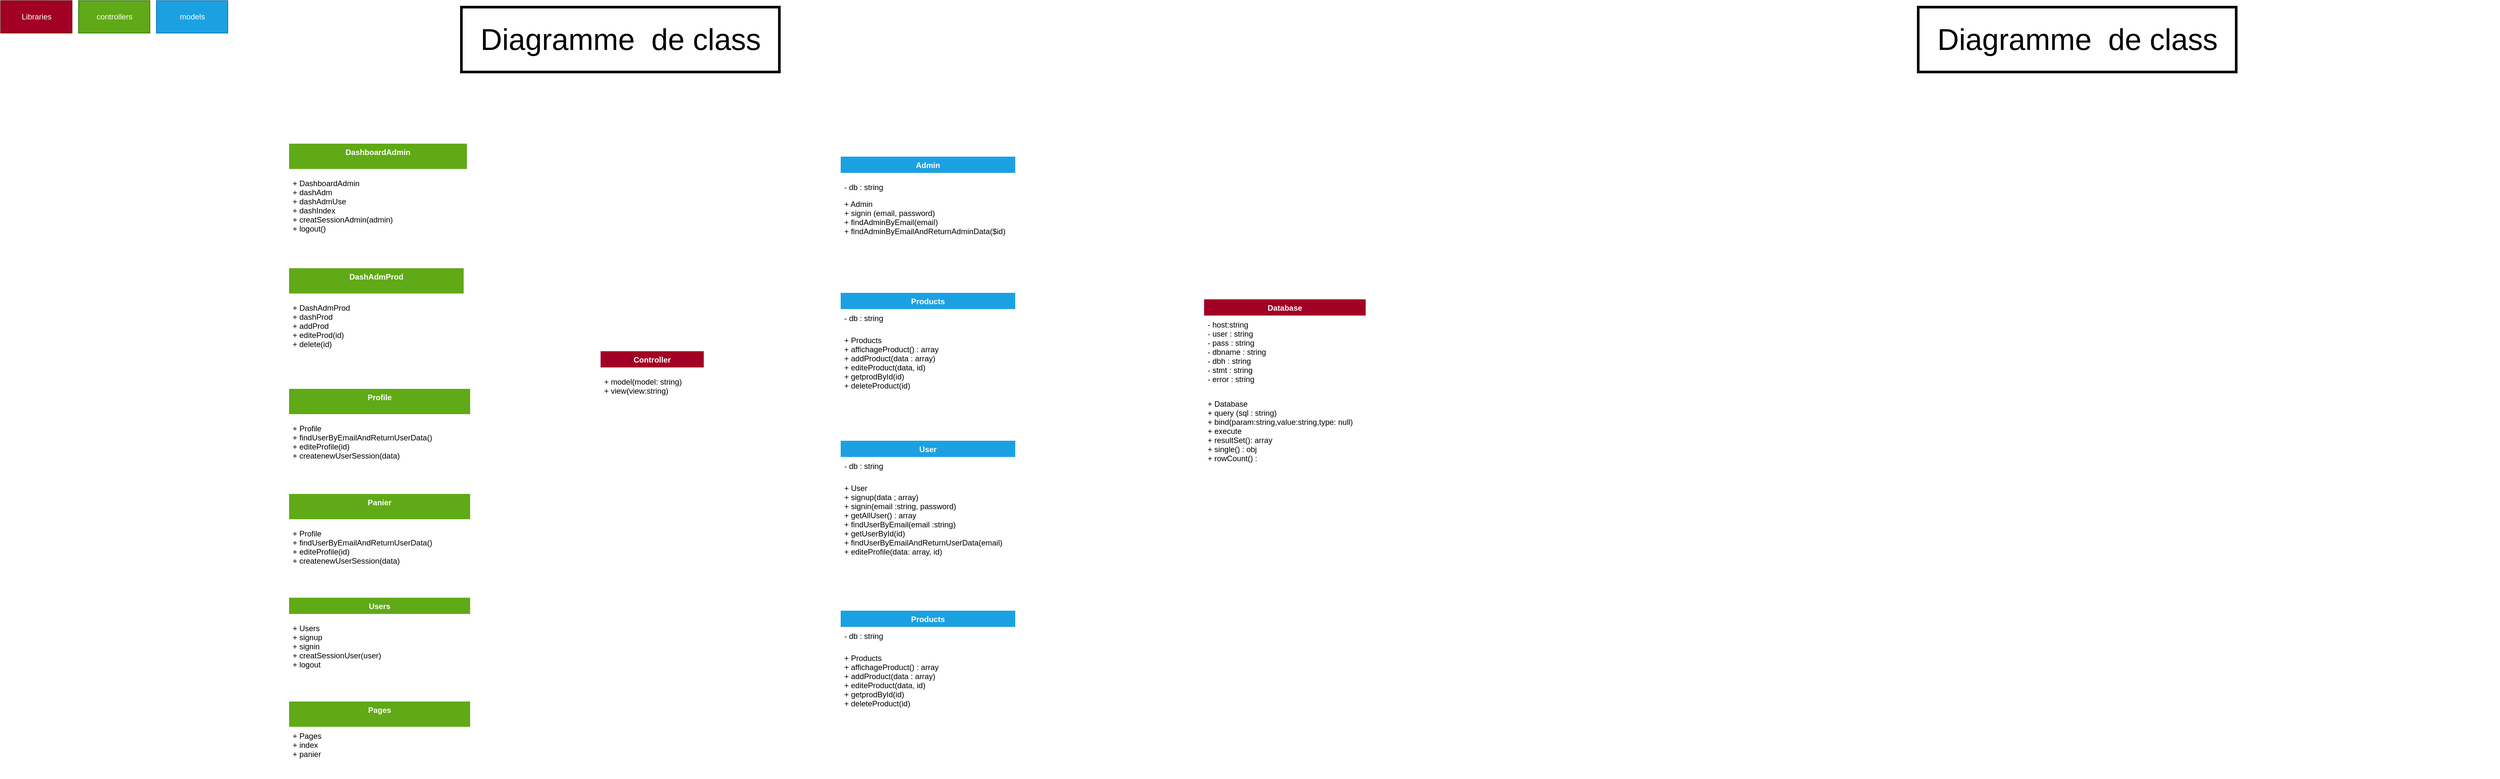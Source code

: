 <mxfile>
    <diagram id="2QA6UR-krt0bM7Kzs4Fd" name="Page-1">
        <mxGraphModel dx="2177" dy="1643" grid="1" gridSize="10" guides="1" tooltips="1" connect="1" arrows="1" fold="1" page="1" pageScale="1" pageWidth="827" pageHeight="1169" math="0" shadow="0">
            <root>
                <mxCell id="0"/>
                <mxCell id="1" parent="0"/>
                <mxCell id="40" value="Controller" style="swimlane;fontStyle=1;align=center;verticalAlign=top;childLayout=stackLayout;horizontal=1;startSize=26;horizontalStack=0;resizeParent=1;resizeParentMax=0;resizeLast=0;collapsible=1;marginBottom=0;fontColor=#ffffff;fillColor=#a20025;strokeColor=#FFFFFF;" parent="1" vertex="1">
                    <mxGeometry x="924" y="540" width="160" height="100" as="geometry"/>
                </mxCell>
                <mxCell id="42" value="" style="line;strokeWidth=1;fillColor=none;align=left;verticalAlign=middle;spacingTop=-1;spacingLeft=3;spacingRight=3;rotatable=0;labelPosition=right;points=[];portConstraint=eastwest;fontColor=#FFFFFF;strokeColor=#FFFFFF;" parent="40" vertex="1">
                    <mxGeometry y="26" width="160" height="8" as="geometry"/>
                </mxCell>
                <mxCell id="43" value="+ model(model: string)&#10;+ view(view:string)" style="text;strokeColor=#FFFFFF;fillColor=none;align=left;verticalAlign=top;spacingLeft=4;spacingRight=4;overflow=hidden;rotatable=0;points=[[0,0.5],[1,0.5]];portConstraint=eastwest;fontColor=#000000;" parent="40" vertex="1">
                    <mxGeometry y="34" width="160" height="66" as="geometry"/>
                </mxCell>
                <mxCell id="44" value="Database" style="swimlane;fontStyle=1;align=center;verticalAlign=top;childLayout=stackLayout;horizontal=1;startSize=26;horizontalStack=0;resizeParent=1;resizeParentMax=0;resizeLast=0;collapsible=1;marginBottom=0;fontColor=#ffffff;fillColor=#a20025;strokeColor=#FFFFFF;" parent="1" vertex="1">
                    <mxGeometry x="1854" y="460" width="250" height="270" as="geometry"/>
                </mxCell>
                <mxCell id="45" value="- host:string&#10;- user : string&#10;- pass : string&#10;- dbname : string&#10;- dbh : string&#10;- stmt : string&#10;- error : string" style="text;strokeColor=#FFFFFF;fillColor=none;align=left;verticalAlign=top;spacingLeft=4;spacingRight=4;overflow=hidden;rotatable=0;points=[[0,0.5],[1,0.5]];portConstraint=eastwest;fontColor=#000000;" parent="44" vertex="1">
                    <mxGeometry y="26" width="250" height="114" as="geometry"/>
                </mxCell>
                <mxCell id="46" value="" style="line;strokeWidth=1;fillColor=none;align=left;verticalAlign=middle;spacingTop=-1;spacingLeft=3;spacingRight=3;rotatable=0;labelPosition=right;points=[];portConstraint=eastwest;fontColor=#FFFFFF;strokeColor=#FFFFFF;" parent="44" vertex="1">
                    <mxGeometry y="140" width="250" height="8" as="geometry"/>
                </mxCell>
                <mxCell id="47" value="+ Database&#10;+ query (sql : string)&#10;+ bind(param:string,value:string,type: null)&#10;+ execute&#10;+ resultSet(): array&#10;+ single() : obj&#10;+ rowCount() : " style="text;strokeColor=#FFFFFF;fillColor=none;align=left;verticalAlign=top;spacingLeft=4;spacingRight=4;overflow=hidden;rotatable=0;points=[[0,0.5],[1,0.5]];portConstraint=eastwest;fontColor=#000000;" parent="44" vertex="1">
                    <mxGeometry y="148" width="250" height="122" as="geometry"/>
                </mxCell>
                <mxCell id="124" style="edgeStyle=orthogonalEdgeStyle;jumpStyle=none;jumpSize=21;html=1;endArrow=diamond;endFill=1;startSize=14;endSize=12;strokeColor=#FFFFFF;strokeWidth=5;fillColor=#1ba1e2;" parent="1" source="48" edge="1">
                    <mxGeometry relative="1" as="geometry">
                        <mxPoint x="1044" y="530" as="targetPoint"/>
                    </mxGeometry>
                </mxCell>
                <mxCell id="125" style="edgeStyle=orthogonalEdgeStyle;jumpStyle=none;jumpSize=21;html=1;endArrow=diamond;endFill=1;startSize=14;endSize=12;strokeColor=#FFFFFF;strokeWidth=5;" parent="1" source="48" edge="1">
                    <mxGeometry relative="1" as="geometry">
                        <mxPoint x="2034" y="450" as="targetPoint"/>
                    </mxGeometry>
                </mxCell>
                <mxCell id="48" value="Admin" style="swimlane;fontStyle=1;align=center;verticalAlign=top;childLayout=stackLayout;horizontal=1;startSize=26;horizontalStack=0;resizeParent=1;resizeParentMax=0;resizeLast=0;collapsible=1;marginBottom=0;fontColor=#ffffff;fillColor=#1ba1e2;strokeColor=#FFFFFF;" parent="1" vertex="1">
                    <mxGeometry x="1294" y="240" width="270" height="160" as="geometry"/>
                </mxCell>
                <mxCell id="50" value="" style="line;strokeWidth=1;fillColor=none;align=left;verticalAlign=middle;spacingTop=-1;spacingLeft=3;spacingRight=3;rotatable=0;labelPosition=right;points=[];portConstraint=eastwest;fontColor=#FFFFFF;strokeColor=#FFFFFF;" parent="48" vertex="1">
                    <mxGeometry y="26" width="270" height="8" as="geometry"/>
                </mxCell>
                <mxCell id="49" value="- db : string" style="text;strokeColor=#FFFFFF;fillColor=none;align=left;verticalAlign=top;spacingLeft=4;spacingRight=4;overflow=hidden;rotatable=0;points=[[0,0.5],[1,0.5]];portConstraint=eastwest;fontColor=#000000;" parent="48" vertex="1">
                    <mxGeometry y="34" width="270" height="26" as="geometry"/>
                </mxCell>
                <mxCell id="51" value="+ Admin&#10;+ signin (email, password)&#10;+ findAdminByEmail(email)&#10;+ findAdminByEmailAndReturnAdminData($id)" style="text;strokeColor=#FFFFFF;fillColor=none;align=left;verticalAlign=top;spacingLeft=4;spacingRight=4;overflow=hidden;rotatable=0;points=[[0,0.5],[1,0.5]];portConstraint=eastwest;fontColor=#000000;" parent="48" vertex="1">
                    <mxGeometry y="60" width="270" height="100" as="geometry"/>
                </mxCell>
                <mxCell id="52" value="Libraries" style="html=1;fontColor=#ffffff;fillColor=#a20025;strokeColor=#6F0000;" parent="1" vertex="1">
                    <mxGeometry width="110" height="50" as="geometry"/>
                </mxCell>
                <mxCell id="53" value="controllers" style="html=1;fontColor=#ffffff;fillColor=#60a917;strokeColor=#2D7600;" parent="1" vertex="1">
                    <mxGeometry x="120" width="110" height="50" as="geometry"/>
                </mxCell>
                <mxCell id="54" value="models" style="html=1;fontColor=#ffffff;fillColor=#1ba1e2;strokeColor=#006EAF;" parent="1" vertex="1">
                    <mxGeometry x="240" width="110" height="50" as="geometry"/>
                </mxCell>
                <mxCell id="122" style="edgeStyle=orthogonalEdgeStyle;jumpStyle=none;jumpSize=21;html=1;endArrow=diamond;endFill=1;startSize=14;endSize=12;strokeColor=#FFFFFF;strokeWidth=5;fillColor=#1ba1e2;" parent="1" source="60" edge="1">
                    <mxGeometry relative="1" as="geometry">
                        <mxPoint x="1074" y="650" as="targetPoint"/>
                    </mxGeometry>
                </mxCell>
                <mxCell id="128" style="edgeStyle=orthogonalEdgeStyle;jumpStyle=none;jumpSize=21;html=1;endArrow=diamond;endFill=1;startSize=14;endSize=12;strokeColor=#FFFFFF;strokeWidth=5;" parent="1" source="60" edge="1">
                    <mxGeometry relative="1" as="geometry">
                        <mxPoint x="1894" y="730" as="targetPoint"/>
                        <Array as="points">
                            <mxPoint x="1894" y="783"/>
                        </Array>
                    </mxGeometry>
                </mxCell>
                <mxCell id="60" value="User" style="swimlane;fontStyle=1;align=center;verticalAlign=top;childLayout=stackLayout;horizontal=1;startSize=26;horizontalStack=0;resizeParent=1;resizeParentMax=0;resizeLast=0;collapsible=1;marginBottom=0;fontColor=#ffffff;fillColor=#1ba1e2;strokeColor=#FFFFFF;" parent="1" vertex="1">
                    <mxGeometry x="1294" y="678" width="270" height="210" as="geometry"/>
                </mxCell>
                <mxCell id="61" value="- db : string" style="text;strokeColor=#FFFFFF;fillColor=none;align=left;verticalAlign=top;spacingLeft=4;spacingRight=4;overflow=hidden;rotatable=0;points=[[0,0.5],[1,0.5]];portConstraint=eastwest;fontColor=#000000;" parent="60" vertex="1">
                    <mxGeometry y="26" width="270" height="26" as="geometry"/>
                </mxCell>
                <mxCell id="62" value="" style="line;strokeWidth=1;fillColor=none;align=left;verticalAlign=middle;spacingTop=-1;spacingLeft=3;spacingRight=3;rotatable=0;labelPosition=right;points=[];portConstraint=eastwest;fontColor=#FFFFFF;strokeColor=#FFFFFF;" parent="60" vertex="1">
                    <mxGeometry y="52" width="270" height="8" as="geometry"/>
                </mxCell>
                <mxCell id="63" value="+ User&#10;+ signup(data ; array)&#10;+ signin(email :string, password)&#10;+ getAllUser() : array&#10;+ findUserByEmail(email :string)&#10;+ getUserById(id)&#10;+ findUserByEmailAndReturnUserData(email)&#10;+ editeProfile(data: array, id)" style="text;strokeColor=#FFFFFF;fillColor=none;align=left;verticalAlign=top;spacingLeft=4;spacingRight=4;overflow=hidden;rotatable=0;points=[[0,0.5],[1,0.5]];portConstraint=eastwest;fontColor=#000000;" parent="60" vertex="1">
                    <mxGeometry y="60" width="270" height="150" as="geometry"/>
                </mxCell>
                <mxCell id="127" style="edgeStyle=orthogonalEdgeStyle;jumpStyle=none;jumpSize=21;html=1;endArrow=diamond;endFill=1;startSize=14;endSize=12;strokeColor=#FFFFFF;strokeWidth=5;" parent="1" source="64" edge="1">
                    <mxGeometry relative="1" as="geometry">
                        <mxPoint x="1844" y="535.0" as="targetPoint"/>
                    </mxGeometry>
                </mxCell>
                <mxCell id="64" value="Products" style="swimlane;fontStyle=1;align=center;verticalAlign=top;childLayout=stackLayout;horizontal=1;startSize=26;horizontalStack=0;resizeParent=1;resizeParentMax=0;resizeLast=0;collapsible=1;marginBottom=0;fontColor=#ffffff;fillColor=#1ba1e2;strokeColor=#FFFFFF;" parent="1" vertex="1">
                    <mxGeometry x="1294" y="450" width="270" height="170" as="geometry"/>
                </mxCell>
                <mxCell id="65" value="- db : string" style="text;strokeColor=#FFFFFF;fillColor=none;align=left;verticalAlign=top;spacingLeft=4;spacingRight=4;overflow=hidden;rotatable=0;points=[[0,0.5],[1,0.5]];portConstraint=eastwest;fontColor=#000000;" parent="64" vertex="1">
                    <mxGeometry y="26" width="270" height="26" as="geometry"/>
                </mxCell>
                <mxCell id="66" value="" style="line;strokeWidth=1;fillColor=none;align=left;verticalAlign=middle;spacingTop=-1;spacingLeft=3;spacingRight=3;rotatable=0;labelPosition=right;points=[];portConstraint=eastwest;fontColor=#FFFFFF;strokeColor=#FFFFFF;" parent="64" vertex="1">
                    <mxGeometry y="52" width="270" height="8" as="geometry"/>
                </mxCell>
                <mxCell id="67" value="+ Products&#10;+ affichageProduct() : array&#10;+ addProduct(data : array)&#10;+ editeProduct(data, id)&#10;+ getprodById(id)&#10;+ deleteProduct(id)" style="text;strokeColor=#FFFFFF;fillColor=none;align=left;verticalAlign=top;spacingLeft=4;spacingRight=4;overflow=hidden;rotatable=0;points=[[0,0.5],[1,0.5]];portConstraint=eastwest;fontColor=#000000;" parent="64" vertex="1">
                    <mxGeometry y="60" width="270" height="110" as="geometry"/>
                </mxCell>
                <mxCell id="98" style="edgeStyle=orthogonalEdgeStyle;html=1;strokeWidth=5;endArrow=diamond;endFill=1;strokeColor=#FFFFFF;" parent="1" source="72" edge="1">
                    <mxGeometry relative="1" as="geometry">
                        <mxPoint x="194" y="540" as="targetPoint"/>
                    </mxGeometry>
                </mxCell>
                <mxCell id="72" value="DashboardAdmin" style="swimlane;fontStyle=1;align=center;verticalAlign=top;childLayout=stackLayout;horizontal=1;startSize=40;horizontalStack=0;resizeParent=1;resizeParentMax=0;resizeLast=0;collapsible=1;marginBottom=0;fontColor=#ffffff;fillColor=#60a917;strokeColor=#FFFFFF;" parent="1" vertex="1">
                    <mxGeometry x="444" y="220" width="275" height="148" as="geometry"/>
                </mxCell>
                <mxCell id="74" value="" style="line;strokeWidth=1;fillColor=none;align=left;verticalAlign=middle;spacingTop=-1;spacingLeft=3;spacingRight=3;rotatable=0;labelPosition=right;points=[];portConstraint=eastwest;fontColor=#FFFFFF;strokeColor=#FFFFFF;" parent="72" vertex="1">
                    <mxGeometry y="40" width="275" height="8" as="geometry"/>
                </mxCell>
                <mxCell id="75" value="+ DashboardAdmin&#10;+ dashAdm&#10;+ dashAdmUse&#10;+ dashIndex&#10;+ creatSessionAdmin(admin)&#10;+ logout()" style="text;strokeColor=#FFFFFF;fillColor=none;align=left;verticalAlign=top;spacingLeft=4;spacingRight=4;overflow=hidden;rotatable=0;points=[[0,0.5],[1,0.5]];portConstraint=eastwest;fontColor=#000000;" parent="72" vertex="1">
                    <mxGeometry y="48" width="275" height="100" as="geometry"/>
                </mxCell>
                <mxCell id="76" value="Users" style="swimlane;fontStyle=1;align=center;verticalAlign=top;childLayout=stackLayout;horizontal=1;startSize=26;horizontalStack=0;resizeParent=1;resizeParentMax=0;resizeLast=0;collapsible=1;marginBottom=0;fontColor=#ffffff;fillColor=#60a917;strokeColor=#FFFFFF;" parent="1" vertex="1">
                    <mxGeometry x="444" y="920" width="280" height="130" as="geometry"/>
                </mxCell>
                <mxCell id="78" value="" style="line;strokeWidth=1;fillColor=none;align=left;verticalAlign=middle;spacingTop=-1;spacingLeft=3;spacingRight=3;rotatable=0;labelPosition=right;points=[];portConstraint=eastwest;fontColor=#FFFFFF;strokeColor=#FFFFFF;" parent="76" vertex="1">
                    <mxGeometry y="26" width="280" height="8" as="geometry"/>
                </mxCell>
                <mxCell id="79" value="+ Users&#10;+ signup&#10;+ signin&#10;+ creatSessionUser(user)&#10;+ logout" style="text;strokeColor=#FFFFFF;fillColor=none;align=left;verticalAlign=top;spacingLeft=4;spacingRight=4;overflow=hidden;rotatable=0;points=[[0,0.5],[1,0.5]];portConstraint=eastwest;fontColor=#000000;" parent="76" vertex="1">
                    <mxGeometry y="34" width="280" height="96" as="geometry"/>
                </mxCell>
                <mxCell id="81" value="Profile" style="swimlane;fontStyle=1;align=center;verticalAlign=top;childLayout=stackLayout;horizontal=1;startSize=40;horizontalStack=0;resizeParent=1;resizeParentMax=0;resizeLast=0;collapsible=1;marginBottom=0;fontColor=#ffffff;fillColor=#60a917;strokeColor=#FFFFFF;" parent="1" vertex="1">
                    <mxGeometry x="444" y="598" width="280" height="116" as="geometry"/>
                </mxCell>
                <mxCell id="82" value="" style="line;strokeWidth=1;fillColor=none;align=left;verticalAlign=middle;spacingTop=-1;spacingLeft=3;spacingRight=3;rotatable=0;labelPosition=right;points=[];portConstraint=eastwest;fontColor=#FFFFFF;strokeColor=#FFFFFF;" parent="81" vertex="1">
                    <mxGeometry y="40" width="280" height="8" as="geometry"/>
                </mxCell>
                <mxCell id="83" value="+ Profile&#10;+ findUserByEmailAndReturnUserData()&#10;+ editeProfile(id)&#10;+ createnewUserSession(data)" style="text;strokeColor=#FFFFFF;fillColor=none;align=left;verticalAlign=top;spacingLeft=4;spacingRight=4;overflow=hidden;rotatable=0;points=[[0,0.5],[1,0.5]];portConstraint=eastwest;fontColor=#000000;" parent="81" vertex="1">
                    <mxGeometry y="48" width="280" height="68" as="geometry"/>
                </mxCell>
                <mxCell id="99" style="edgeStyle=orthogonalEdgeStyle;html=1;strokeWidth=5;endArrow=diamond;endFill=1;entryX=0.75;entryY=0;entryDx=0;entryDy=0;strokeColor=#FFFFFF;" parent="1" source="84" edge="1">
                    <mxGeometry relative="1" as="geometry">
                        <mxPoint x="266.5" y="540" as="targetPoint"/>
                    </mxGeometry>
                </mxCell>
                <mxCell id="109" style="edgeStyle=orthogonalEdgeStyle;jumpStyle=none;jumpSize=21;html=1;endArrow=block;endFill=1;startSize=14;endSize=12;strokeColor=#FFFFFF;strokeWidth=5;entryX=0.25;entryY=0;entryDx=0;entryDy=0;fillColor=#60a917;" parent="1" source="84" target="40" edge="1">
                    <mxGeometry relative="1" as="geometry">
                        <mxPoint x="972" y="510" as="targetPoint"/>
                    </mxGeometry>
                </mxCell>
                <mxCell id="84" value="DashAdmProd" style="swimlane;fontStyle=1;align=center;verticalAlign=top;childLayout=stackLayout;horizontal=1;startSize=40;horizontalStack=0;resizeParent=1;resizeParentMax=0;resizeLast=0;collapsible=1;marginBottom=0;fontColor=#ffffff;fillColor=#60a917;strokeColor=#FFFFFF;" parent="1" vertex="1">
                    <mxGeometry x="444" y="412" width="270" height="148" as="geometry"/>
                </mxCell>
                <mxCell id="85" value="" style="line;strokeWidth=1;fillColor=none;align=left;verticalAlign=middle;spacingTop=-1;spacingLeft=3;spacingRight=3;rotatable=0;labelPosition=right;points=[];portConstraint=eastwest;fontColor=#FFFFFF;strokeColor=#FFFFFF;" parent="84" vertex="1">
                    <mxGeometry y="40" width="270" height="8" as="geometry"/>
                </mxCell>
                <mxCell id="86" value="+ DashAdmProd&#10;+ dashProd&#10;+ addProd&#10;+ editeProd(id)&#10;+ delete(id)" style="text;strokeColor=#FFFFFF;fillColor=none;align=left;verticalAlign=top;spacingLeft=4;spacingRight=4;overflow=hidden;rotatable=0;points=[[0,0.5],[1,0.5]];portConstraint=eastwest;fontColor=#000000;" parent="84" vertex="1">
                    <mxGeometry y="48" width="270" height="100" as="geometry"/>
                </mxCell>
                <mxCell id="88" value="Panier" style="swimlane;fontStyle=1;align=center;verticalAlign=top;childLayout=stackLayout;horizontal=1;startSize=40;horizontalStack=0;resizeParent=1;resizeParentMax=0;resizeLast=0;collapsible=1;marginBottom=0;fontColor=#ffffff;fillColor=#60a917;strokeColor=#FFFFFF;" parent="1" vertex="1">
                    <mxGeometry x="444" y="760" width="280" height="128" as="geometry"/>
                </mxCell>
                <mxCell id="89" value="" style="line;strokeWidth=1;fillColor=none;align=left;verticalAlign=middle;spacingTop=-1;spacingLeft=3;spacingRight=3;rotatable=0;labelPosition=right;points=[];portConstraint=eastwest;fontColor=#FFFFFF;strokeColor=#FFFFFF;" parent="88" vertex="1">
                    <mxGeometry y="40" width="280" height="8" as="geometry"/>
                </mxCell>
                <mxCell id="90" value="+ Profile&#10;+ findUserByEmailAndReturnUserData()&#10;+ editeProfile(id)&#10;+ createnewUserSession(data)" style="text;strokeColor=#FFFFFF;fillColor=none;align=left;verticalAlign=top;spacingLeft=4;spacingRight=4;overflow=hidden;rotatable=0;points=[[0,0.5],[1,0.5]];portConstraint=eastwest;fontColor=#000000;" parent="88" vertex="1">
                    <mxGeometry y="48" width="280" height="80" as="geometry"/>
                </mxCell>
                <mxCell id="113" style="edgeStyle=orthogonalEdgeStyle;jumpStyle=none;jumpSize=21;html=1;endArrow=block;endFill=1;startSize=14;endSize=12;strokeColor=#FFFFFF;strokeWidth=5;fillColor=#60a917;" parent="1" source="68" edge="1">
                    <mxGeometry relative="1" as="geometry">
                        <mxPoint x="1014" y="650" as="targetPoint"/>
                    </mxGeometry>
                </mxCell>
                <mxCell id="68" value="Pages" style="swimlane;fontStyle=1;align=center;verticalAlign=top;childLayout=stackLayout;horizontal=1;startSize=40;horizontalStack=0;resizeParent=1;resizeParentMax=0;resizeLast=0;collapsible=1;marginBottom=0;fontColor=#ffffff;fillColor=#60a917;strokeColor=#FFFFFF;" parent="1" vertex="1">
                    <mxGeometry x="444" y="1080" width="280" height="48" as="geometry"/>
                </mxCell>
                <mxCell id="70" value="" style="line;strokeWidth=1;fillColor=none;align=left;verticalAlign=middle;spacingTop=-1;spacingLeft=3;spacingRight=3;rotatable=0;labelPosition=right;points=[];portConstraint=eastwest;fontColor=#FFFFFF;strokeColor=#FFFFFF;" parent="68" vertex="1">
                    <mxGeometry y="40" width="280" height="8" as="geometry"/>
                </mxCell>
                <mxCell id="100" style="edgeStyle=orthogonalEdgeStyle;html=1;strokeWidth=5;endArrow=diamond;endFill=1;entryX=1.055;entryY=1.081;entryDx=0;entryDy=0;entryPerimeter=0;strokeColor=#FFFFFF;" parent="1" source="83" edge="1">
                    <mxGeometry relative="1" as="geometry">
                        <mxPoint x="324.45" y="645.022" as="targetPoint"/>
                    </mxGeometry>
                </mxCell>
                <mxCell id="101" style="edgeStyle=orthogonalEdgeStyle;html=1;strokeWidth=5;endArrow=diamond;endFill=1;strokeColor=#FFFFFF;" parent="1" source="90" edge="1">
                    <mxGeometry relative="1" as="geometry">
                        <mxPoint x="234" y="720" as="targetPoint"/>
                    </mxGeometry>
                </mxCell>
                <mxCell id="102" style="edgeStyle=orthogonalEdgeStyle;html=1;strokeWidth=5;endArrow=diamond;endFill=1;strokeColor=#FFFFFF;" parent="1" source="79" edge="1">
                    <mxGeometry relative="1" as="geometry">
                        <mxPoint x="204" y="720" as="targetPoint"/>
                    </mxGeometry>
                </mxCell>
                <mxCell id="103" style="edgeStyle=orthogonalEdgeStyle;html=1;strokeWidth=5;endArrow=diamond;endFill=1;strokeColor=#FFFFFF;" parent="1" source="70" edge="1">
                    <mxGeometry relative="1" as="geometry">
                        <mxPoint x="164" y="710" as="targetPoint"/>
                    </mxGeometry>
                </mxCell>
                <mxCell id="107" style="edgeStyle=orthogonalEdgeStyle;html=1;exitX=1;exitY=0.5;exitDx=0;exitDy=0;endArrow=block;endFill=1;endSize=12;jumpSize=21;jumpStyle=none;fillColor=#60a917;strokeColor=#FFFFFF;startSize=14;strokeWidth=4;" parent="1" source="75" edge="1">
                    <mxGeometry relative="1" as="geometry">
                        <mxPoint x="1004" y="530" as="targetPoint"/>
                    </mxGeometry>
                </mxCell>
                <mxCell id="110" style="edgeStyle=orthogonalEdgeStyle;jumpStyle=none;jumpSize=21;html=1;endArrow=block;endFill=1;startSize=14;endSize=12;strokeColor=#FFFFFF;strokeWidth=5;entryX=-0.053;entryY=0.409;entryDx=0;entryDy=0;fillColor=#60a917;entryPerimeter=0;" parent="1" source="83" target="43" edge="1">
                    <mxGeometry relative="1" as="geometry">
                        <mxPoint x="904" y="643" as="targetPoint"/>
                    </mxGeometry>
                </mxCell>
                <mxCell id="111" style="edgeStyle=orthogonalEdgeStyle;jumpStyle=none;jumpSize=21;html=1;endArrow=block;endFill=1;startSize=14;endSize=12;strokeColor=#FFFFFF;strokeWidth=5;fillColor=#60a917;" parent="1" source="90" edge="1">
                    <mxGeometry relative="1" as="geometry">
                        <mxPoint x="944" y="650" as="targetPoint"/>
                    </mxGeometry>
                </mxCell>
                <mxCell id="112" style="edgeStyle=orthogonalEdgeStyle;jumpStyle=none;jumpSize=21;html=1;endArrow=block;endFill=1;startSize=14;endSize=12;strokeColor=#FFFFFF;strokeWidth=5;fillColor=#60a917;" parent="1" source="79" edge="1">
                    <mxGeometry relative="1" as="geometry">
                        <mxPoint x="984" y="650" as="targetPoint"/>
                    </mxGeometry>
                </mxCell>
                <mxCell id="71" value="+ Pages&#10;+ index&#10;+ panier" style="text;strokeColor=#FFFFFF;fillColor=none;align=left;verticalAlign=top;spacingLeft=4;spacingRight=4;overflow=hidden;rotatable=0;points=[[0,0.5],[1,0.5]];portConstraint=eastwest;fontColor=#000000;" parent="1" vertex="1">
                    <mxGeometry x="444" y="1120" width="280" height="76" as="geometry"/>
                </mxCell>
                <mxCell id="121" style="edgeStyle=orthogonalEdgeStyle;jumpStyle=none;jumpSize=21;html=1;endArrow=diamond;endFill=1;startSize=14;endSize=12;strokeColor=#FFFFFF;strokeWidth=5;fillColor=#1ba1e2;" parent="1" source="117" edge="1">
                    <mxGeometry relative="1" as="geometry">
                        <mxPoint x="1044" y="640" as="targetPoint"/>
                    </mxGeometry>
                </mxCell>
                <mxCell id="129" style="edgeStyle=orthogonalEdgeStyle;jumpStyle=none;jumpSize=21;html=1;endArrow=diamond;endFill=1;startSize=14;endSize=12;strokeColor=#FFFFFF;strokeWidth=5;entryX=0.52;entryY=1;entryDx=0;entryDy=0;entryPerimeter=0;" parent="1" source="117" target="47" edge="1">
                    <mxGeometry relative="1" as="geometry">
                        <mxPoint x="1984" y="740.0" as="targetPoint"/>
                        <Array as="points">
                            <mxPoint x="1984" y="1000"/>
                        </Array>
                    </mxGeometry>
                </mxCell>
                <mxCell id="117" value="Products" style="swimlane;fontStyle=1;align=center;verticalAlign=top;childLayout=stackLayout;horizontal=1;startSize=26;horizontalStack=0;resizeParent=1;resizeParentMax=0;resizeLast=0;collapsible=1;marginBottom=0;fontColor=#ffffff;fillColor=#1ba1e2;strokeColor=#FFFFFF;" parent="1" vertex="1">
                    <mxGeometry x="1294" y="940" width="270" height="170" as="geometry"/>
                </mxCell>
                <mxCell id="118" value="- db : string" style="text;strokeColor=#FFFFFF;fillColor=none;align=left;verticalAlign=top;spacingLeft=4;spacingRight=4;overflow=hidden;rotatable=0;points=[[0,0.5],[1,0.5]];portConstraint=eastwest;fontColor=#000000;" parent="117" vertex="1">
                    <mxGeometry y="26" width="270" height="26" as="geometry"/>
                </mxCell>
                <mxCell id="119" value="" style="line;strokeWidth=1;fillColor=none;align=left;verticalAlign=middle;spacingTop=-1;spacingLeft=3;spacingRight=3;rotatable=0;labelPosition=right;points=[];portConstraint=eastwest;fontColor=#FFFFFF;strokeColor=#FFFFFF;" parent="117" vertex="1">
                    <mxGeometry y="52" width="270" height="8" as="geometry"/>
                </mxCell>
                <mxCell id="120" value="+ Products&#10;+ affichageProduct() : array&#10;+ addProduct(data : array)&#10;+ editeProduct(data, id)&#10;+ getprodById(id)&#10;+ deleteProduct(id)" style="text;strokeColor=#FFFFFF;fillColor=none;align=left;verticalAlign=top;spacingLeft=4;spacingRight=4;overflow=hidden;rotatable=0;points=[[0,0.5],[1,0.5]];portConstraint=eastwest;fontColor=#000000;" parent="117" vertex="1">
                    <mxGeometry y="60" width="270" height="110" as="geometry"/>
                </mxCell>
                <mxCell id="123" style="edgeStyle=orthogonalEdgeStyle;jumpStyle=none;jumpSize=21;html=1;entryX=1;entryY=0.5;entryDx=0;entryDy=0;endArrow=diamond;endFill=1;startSize=14;endSize=12;strokeColor=#FFFFFF;strokeWidth=5;fillColor=#1ba1e2;" parent="1" source="67" target="43" edge="1">
                    <mxGeometry relative="1" as="geometry"/>
                </mxCell>
                <mxCell id="130" value="&lt;font style=&quot;font-size: 46px&quot;&gt;Diagramme&amp;nbsp; de class&lt;/font&gt;" style="html=1;strokeWidth=4;" parent="1" vertex="1">
                    <mxGeometry x="710" y="10" width="490" height="100" as="geometry"/>
                </mxCell>
                <mxCell id="131" value="&lt;font style=&quot;font-size: 46px&quot;&gt;Diagramme&amp;nbsp; de class&lt;/font&gt;" style="html=1;strokeWidth=4;" parent="1" vertex="1">
                    <mxGeometry x="2955" y="10" width="490" height="100" as="geometry"/>
                </mxCell>
                <mxCell id="192" value="" style="rhombus;whiteSpace=wrap;html=1;labelBorderColor=default;fontColor=#000000;strokeColor=#FFFFFF;" parent="1" vertex="1">
                    <mxGeometry x="3770" y="1040" width="80" height="80" as="geometry"/>
                </mxCell>
            </root>
        </mxGraphModel>
    </diagram>
    <diagram id="Ubjwl9-RiV8B1KKOcCXM" name="Page-2">
        <mxGraphModel dx="-957" dy="1150" grid="1" gridSize="10" guides="1" tooltips="1" connect="1" arrows="1" fold="1" page="1" pageScale="1" pageWidth="827" pageHeight="1169" math="0" shadow="0">
            <root>
                <mxCell id="4LGm2YjDzJl-uUaXYnk--0"/>
                <mxCell id="4LGm2YjDzJl-uUaXYnk--1" parent="4LGm2YjDzJl-uUaXYnk--0"/>
                <mxCell id="2bXB0EfvPMO8eIpLFLuM-0" value="Visiteure" style="shape=umlActor;verticalLabelPosition=bottom;verticalAlign=top;html=1;" parent="4LGm2YjDzJl-uUaXYnk--1" vertex="1">
                    <mxGeometry x="2650" y="288" width="50" height="102" as="geometry"/>
                </mxCell>
                <mxCell id="2bXB0EfvPMO8eIpLFLuM-1" style="edgeStyle=none;html=1;exitX=0.5;exitY=0;exitDx=0;exitDy=0;exitPerimeter=0;" parent="4LGm2YjDzJl-uUaXYnk--1" source="2bXB0EfvPMO8eIpLFLuM-2" edge="1">
                    <mxGeometry relative="1" as="geometry">
                        <mxPoint x="2675.333" y="410" as="targetPoint"/>
                    </mxGeometry>
                </mxCell>
                <mxCell id="2bXB0EfvPMO8eIpLFLuM-2" value="Client" style="shape=umlActor;verticalLabelPosition=bottom;verticalAlign=top;html=1;" parent="4LGm2YjDzJl-uUaXYnk--1" vertex="1">
                    <mxGeometry x="2650" y="504" width="50" height="102" as="geometry"/>
                </mxCell>
                <mxCell id="2bXB0EfvPMO8eIpLFLuM-3" style="edgeStyle=none;html=1;" parent="4LGm2YjDzJl-uUaXYnk--1" source="2bXB0EfvPMO8eIpLFLuM-4" edge="1">
                    <mxGeometry relative="1" as="geometry">
                        <mxPoint x="2675" y="640" as="targetPoint"/>
                    </mxGeometry>
                </mxCell>
                <mxCell id="2bXB0EfvPMO8eIpLFLuM-4" value="Admin" style="shape=umlActor;verticalLabelPosition=bottom;verticalAlign=top;html=1;" parent="4LGm2YjDzJl-uUaXYnk--1" vertex="1">
                    <mxGeometry x="2650" y="712" width="50" height="104" as="geometry"/>
                </mxCell>
                <mxCell id="2bXB0EfvPMO8eIpLFLuM-5" value="" style="whiteSpace=wrap;html=1;aspect=fixed;strokeColor=#FFFFFF;fillColor=#FFFFFF;" parent="4LGm2YjDzJl-uUaXYnk--1" vertex="1">
                    <mxGeometry x="2790" y="170" width="840" height="840" as="geometry"/>
                </mxCell>
                <mxCell id="2bXB0EfvPMO8eIpLFLuM-6" style="edgeStyle=none;html=1;endArrow=none;endFill=0;strokeColor=#00FFFF;" parent="4LGm2YjDzJl-uUaXYnk--1" source="2bXB0EfvPMO8eIpLFLuM-7" edge="1">
                    <mxGeometry relative="1" as="geometry">
                        <mxPoint x="2710" y="340" as="targetPoint"/>
                    </mxGeometry>
                </mxCell>
                <mxCell id="2bXB0EfvPMO8eIpLFLuM-7" value="Sinscrire" style="ellipse;whiteSpace=wrap;html=1;strokeColor=#FFFFFF;fillColor=#CCCCCC;" parent="4LGm2YjDzJl-uUaXYnk--1" vertex="1">
                    <mxGeometry x="2910" y="260" width="140" height="40" as="geometry"/>
                </mxCell>
                <mxCell id="2bXB0EfvPMO8eIpLFLuM-8" style="edgeStyle=none;html=1;endArrow=none;endFill=0;strokeColor=#00FFFF;" parent="4LGm2YjDzJl-uUaXYnk--1" source="2bXB0EfvPMO8eIpLFLuM-9" edge="1">
                    <mxGeometry relative="1" as="geometry">
                        <mxPoint x="2710" y="360" as="targetPoint"/>
                    </mxGeometry>
                </mxCell>
                <mxCell id="2bXB0EfvPMO8eIpLFLuM-9" value="contacter service Clt" style="ellipse;whiteSpace=wrap;html=1;strokeColor=#FFFFFF;fillColor=#CCCCCC;labelBorderColor=none;labelBackgroundColor=none;gradientColor=none;" parent="4LGm2YjDzJl-uUaXYnk--1" vertex="1">
                    <mxGeometry x="2910" y="368" width="140" height="40" as="geometry"/>
                </mxCell>
                <mxCell id="2bXB0EfvPMO8eIpLFLuM-10" style="edgeStyle=none;html=1;endArrow=none;endFill=0;strokeColor=#00FFFF;" parent="4LGm2YjDzJl-uUaXYnk--1" source="2bXB0EfvPMO8eIpLFLuM-11" edge="1">
                    <mxGeometry relative="1" as="geometry">
                        <mxPoint x="2710" y="350" as="targetPoint"/>
                    </mxGeometry>
                </mxCell>
                <mxCell id="2bXB0EfvPMO8eIpLFLuM-11" value="Product &amp;amp; detail Prod" style="ellipse;whiteSpace=wrap;html=1;strokeColor=#FFFFFF;fillColor=#CCCCCC;labelBorderColor=none;labelBackgroundColor=none;gradientColor=none;" parent="4LGm2YjDzJl-uUaXYnk--1" vertex="1">
                    <mxGeometry x="3070" y="320" width="140" height="40" as="geometry"/>
                </mxCell>
                <mxCell id="2bXB0EfvPMO8eIpLFLuM-12" style="edgeStyle=none;html=1;fontSize=6;endArrow=none;endFill=0;strokeColor=#00FFFF;" parent="4LGm2YjDzJl-uUaXYnk--1" source="2bXB0EfvPMO8eIpLFLuM-14" edge="1">
                    <mxGeometry relative="1" as="geometry">
                        <mxPoint x="2720" y="510" as="targetPoint"/>
                    </mxGeometry>
                </mxCell>
                <mxCell id="2bXB0EfvPMO8eIpLFLuM-13" style="edgeStyle=orthogonalEdgeStyle;html=1;entryX=0.5;entryY=0;entryDx=0;entryDy=0;dashed=1;fontSize=6;endArrow=classic;endFill=1;strokeColor=#00FFFF;strokeWidth=2;" parent="4LGm2YjDzJl-uUaXYnk--1" source="2bXB0EfvPMO8eIpLFLuM-14" target="2bXB0EfvPMO8eIpLFLuM-24" edge="1">
                    <mxGeometry relative="1" as="geometry"/>
                </mxCell>
                <mxCell id="2bXB0EfvPMO8eIpLFLuM-14" value="Insert Prod in Panier" style="ellipse;whiteSpace=wrap;html=1;strokeColor=#FFFFFF;fillColor=#CCCCCC;labelBorderColor=none;labelBackgroundColor=none;gradientColor=none;" parent="4LGm2YjDzJl-uUaXYnk--1" vertex="1">
                    <mxGeometry x="3090" y="400" width="140" height="40" as="geometry"/>
                </mxCell>
                <mxCell id="2bXB0EfvPMO8eIpLFLuM-15" style="edgeStyle=none;html=1;entryX=0.929;entryY=0.803;entryDx=0;entryDy=0;entryPerimeter=0;dashed=1;fontSize=6;endArrow=classicThin;endFill=1;strokeColor=#00FFFF;strokeWidth=2;startArrow=none;" parent="4LGm2YjDzJl-uUaXYnk--1" source="2bXB0EfvPMO8eIpLFLuM-51" target="2bXB0EfvPMO8eIpLFLuM-14" edge="1">
                    <mxGeometry relative="1" as="geometry"/>
                </mxCell>
                <mxCell id="2bXB0EfvPMO8eIpLFLuM-17" value="delete Prod in Panier" style="ellipse;whiteSpace=wrap;html=1;strokeColor=#FFFFFF;fillColor=#CCCCCC;labelBorderColor=none;labelBackgroundColor=none;gradientColor=none;" parent="4LGm2YjDzJl-uUaXYnk--1" vertex="1">
                    <mxGeometry x="3220" y="460" width="140" height="40" as="geometry"/>
                </mxCell>
                <mxCell id="2bXB0EfvPMO8eIpLFLuM-18" style="edgeStyle=none;html=1;endArrow=none;endFill=0;strokeColor=#00FFFF;" parent="4LGm2YjDzJl-uUaXYnk--1" source="2bXB0EfvPMO8eIpLFLuM-20" edge="1">
                    <mxGeometry relative="1" as="geometry">
                        <mxPoint x="2720" y="530" as="targetPoint"/>
                    </mxGeometry>
                </mxCell>
                <mxCell id="2bXB0EfvPMO8eIpLFLuM-19" style="edgeStyle=orthogonalEdgeStyle;html=1;entryX=0;entryY=1;entryDx=0;entryDy=0;dashed=1;fontSize=6;endArrow=classic;endFill=1;strokeColor=#00FFFF;strokeWidth=2;" parent="4LGm2YjDzJl-uUaXYnk--1" source="2bXB0EfvPMO8eIpLFLuM-20" target="2bXB0EfvPMO8eIpLFLuM-24" edge="1">
                    <mxGeometry relative="1" as="geometry">
                        <Array as="points">
                            <mxPoint x="3200" y="490"/>
                            <mxPoint x="3200" y="504"/>
                        </Array>
                    </mxGeometry>
                </mxCell>
                <mxCell id="2bXB0EfvPMO8eIpLFLuM-20" value="Access Profile" style="ellipse;whiteSpace=wrap;html=1;strokeColor=#FFFFFF;fillColor=#CCCCCC;labelBorderColor=none;labelBackgroundColor=none;gradientColor=none;" parent="4LGm2YjDzJl-uUaXYnk--1" vertex="1">
                    <mxGeometry x="2895" y="470" width="140" height="40" as="geometry"/>
                </mxCell>
                <mxCell id="2bXB0EfvPMO8eIpLFLuM-53" style="edgeStyle=none;html=1;entryX=0.909;entryY=0.815;entryDx=0;entryDy=0;entryPerimeter=0;fontColor=#000000;strokeColor=#00FFFF;dashed=1;strokeWidth=2;startArrow=none;" parent="4LGm2YjDzJl-uUaXYnk--1" source="2bXB0EfvPMO8eIpLFLuM-50" target="2bXB0EfvPMO8eIpLFLuM-20" edge="1">
                    <mxGeometry relative="1" as="geometry"/>
                </mxCell>
                <mxCell id="2bXB0EfvPMO8eIpLFLuM-23" value="Update Profile" style="ellipse;whiteSpace=wrap;html=1;strokeColor=#FFFFFF;fillColor=#CCCCCC;labelBorderColor=none;labelBackgroundColor=none;gradientColor=none;" parent="4LGm2YjDzJl-uUaXYnk--1" vertex="1">
                    <mxGeometry x="3130" y="530" width="140" height="40" as="geometry"/>
                </mxCell>
                <mxCell id="2bXB0EfvPMO8eIpLFLuM-24" value="Connection" style="ellipse;whiteSpace=wrap;html=1;strokeColor=#FFFFFF;fillColor=#CCCCCC;labelBorderColor=none;labelBackgroundColor=none;gradientColor=none;" parent="4LGm2YjDzJl-uUaXYnk--1" vertex="1">
                    <mxGeometry x="3430" y="470" width="140" height="40" as="geometry"/>
                </mxCell>
                <mxCell id="2bXB0EfvPMO8eIpLFLuM-25" style="edgeStyle=none;html=1;endArrow=none;endFill=0;strokeColor=#00FFFF;" parent="4LGm2YjDzJl-uUaXYnk--1" source="2bXB0EfvPMO8eIpLFLuM-27" edge="1">
                    <mxGeometry relative="1" as="geometry">
                        <mxPoint x="2720" y="550" as="targetPoint"/>
                    </mxGeometry>
                </mxCell>
                <mxCell id="2bXB0EfvPMO8eIpLFLuM-26" style="edgeStyle=orthogonalEdgeStyle;html=1;entryX=0.321;entryY=1.209;entryDx=0;entryDy=0;entryPerimeter=0;dashed=1;fontSize=6;endArrow=classic;endFill=1;strokeColor=#00FFFF;strokeWidth=2;" parent="4LGm2YjDzJl-uUaXYnk--1" source="2bXB0EfvPMO8eIpLFLuM-27" target="2bXB0EfvPMO8eIpLFLuM-24" edge="1">
                    <mxGeometry relative="1" as="geometry">
                        <Array as="points">
                            <mxPoint x="2965" y="590"/>
                            <mxPoint x="3475" y="590"/>
                        </Array>
                    </mxGeometry>
                </mxCell>
                <mxCell id="2bXB0EfvPMO8eIpLFLuM-27" value="passer les command&lt;span style=&quot;color: rgba(0 , 0 , 0 , 0) ; font-family: monospace ; font-size: 0px&quot;&gt;%3CmxGraphModel%3E%3Croot%3E%3CmxCell%20id%3D%220%22%2F%3E%3CmxCell%20id%3D%221%22%20parent%3D%220%22%2F%3E%3CmxCell%20id%3D%222%22%20value%3D%22Update%20Profile%22%20style%3D%22ellipse%3BwhiteSpace%3Dwrap%3Bhtml%3D1%3BstrokeColor%3D%23FFFFFF%3BfillColor%3D%23000000%3B%22%20vertex%3D%221%22%20parent%3D%221%22%3E%3CmxGeometry%20x%3D%223080%22%20y%3D%22510%22%20width%3D%22140%22%20height%3D%2240%22%20as%3D%22geometry%22%2F%3E%3C%2FmxCell%3E%3C%2Froot%3E%3C%2FmxGraphModel%3E&lt;/span&gt;" style="ellipse;whiteSpace=wrap;html=1;strokeColor=#FFFFFF;fillColor=#CCCCCC;labelBorderColor=none;labelBackgroundColor=none;gradientColor=none;" parent="4LGm2YjDzJl-uUaXYnk--1" vertex="1">
                    <mxGeometry x="2895" y="545" width="140" height="40" as="geometry"/>
                </mxCell>
                <mxCell id="2bXB0EfvPMO8eIpLFLuM-28" style="edgeStyle=none;html=1;endArrow=none;endFill=0;strokeColor=#00FFFF;" parent="4LGm2YjDzJl-uUaXYnk--1" source="2bXB0EfvPMO8eIpLFLuM-30" edge="1">
                    <mxGeometry relative="1" as="geometry">
                        <mxPoint x="2720" y="560" as="targetPoint"/>
                    </mxGeometry>
                </mxCell>
                <mxCell id="2bXB0EfvPMO8eIpLFLuM-29" style="edgeStyle=orthogonalEdgeStyle;html=1;entryX=0.5;entryY=1;entryDx=0;entryDy=0;dashed=1;fontSize=6;endArrow=classic;endFill=1;strokeColor=#00FFFF;strokeWidth=2;" parent="4LGm2YjDzJl-uUaXYnk--1" source="2bXB0EfvPMO8eIpLFLuM-30" target="2bXB0EfvPMO8eIpLFLuM-24" edge="1">
                    <mxGeometry relative="1" as="geometry"/>
                </mxCell>
                <mxCell id="2bXB0EfvPMO8eIpLFLuM-30" value="Deconnextion" style="ellipse;whiteSpace=wrap;html=1;strokeColor=#FFFFFF;fillColor=#CCCCCC;labelBorderColor=none;labelBackgroundColor=none;gradientColor=none;" parent="4LGm2YjDzJl-uUaXYnk--1" vertex="1">
                    <mxGeometry x="3080" y="606" width="140" height="40" as="geometry"/>
                </mxCell>
                <mxCell id="2bXB0EfvPMO8eIpLFLuM-31" style="edgeStyle=none;html=1;endArrow=none;endFill=0;strokeColor=#00FFFF;" parent="4LGm2YjDzJl-uUaXYnk--1" source="2bXB0EfvPMO8eIpLFLuM-33" edge="1">
                    <mxGeometry relative="1" as="geometry">
                        <mxPoint x="2710" y="750" as="targetPoint"/>
                    </mxGeometry>
                </mxCell>
                <mxCell id="2bXB0EfvPMO8eIpLFLuM-32" style="edgeStyle=orthogonalEdgeStyle;html=1;dashed=1;fontSize=6;endArrow=classic;endFill=1;strokeColor=#00FFFF;strokeWidth=2;" parent="4LGm2YjDzJl-uUaXYnk--1" source="2bXB0EfvPMO8eIpLFLuM-33" edge="1">
                    <mxGeometry relative="1" as="geometry">
                        <mxPoint x="3522" y="510" as="targetPoint"/>
                    </mxGeometry>
                </mxCell>
                <mxCell id="2bXB0EfvPMO8eIpLFLuM-33" value="Action Commands" style="ellipse;whiteSpace=wrap;html=1;strokeColor=#FFFFFF;fillColor=#CCCCCC;labelBorderColor=none;labelBackgroundColor=none;gradientColor=none;" parent="4LGm2YjDzJl-uUaXYnk--1" vertex="1">
                    <mxGeometry x="2930" y="700" width="140" height="40" as="geometry"/>
                </mxCell>
                <mxCell id="2bXB0EfvPMO8eIpLFLuM-34" style="edgeStyle=none;html=1;endArrow=none;endFill=0;strokeColor=#00FFFF;fillColor=#6a00ff;" parent="4LGm2YjDzJl-uUaXYnk--1" source="2bXB0EfvPMO8eIpLFLuM-36" edge="1">
                    <mxGeometry relative="1" as="geometry">
                        <mxPoint x="2710" y="770" as="targetPoint"/>
                    </mxGeometry>
                </mxCell>
                <mxCell id="2bXB0EfvPMO8eIpLFLuM-35" style="edgeStyle=orthogonalEdgeStyle;html=1;entryX=1;entryY=1;entryDx=0;entryDy=0;fontSize=6;endArrow=classic;endFill=1;strokeColor=#00FFFF;strokeWidth=2;dashed=1;" parent="4LGm2YjDzJl-uUaXYnk--1" source="2bXB0EfvPMO8eIpLFLuM-36" target="2bXB0EfvPMO8eIpLFLuM-24" edge="1">
                    <mxGeometry relative="1" as="geometry"/>
                </mxCell>
                <mxCell id="2bXB0EfvPMO8eIpLFLuM-36" value="Gestion des Produits" style="ellipse;whiteSpace=wrap;html=1;strokeColor=#FFFFFF;fillColor=#CCCCCC;labelBorderColor=none;labelBackgroundColor=none;gradientColor=none;" parent="4LGm2YjDzJl-uUaXYnk--1" vertex="1">
                    <mxGeometry x="3100" y="760" width="140" height="40" as="geometry"/>
                </mxCell>
                <mxCell id="2bXB0EfvPMO8eIpLFLuM-37" style="edgeStyle=none;html=1;entryX=0.226;entryY=0.951;entryDx=0;entryDy=0;entryPerimeter=0;fontSize=6;endArrow=block;endFill=1;strokeColor=#00FFFF;" parent="4LGm2YjDzJl-uUaXYnk--1" source="2bXB0EfvPMO8eIpLFLuM-38" target="2bXB0EfvPMO8eIpLFLuM-36" edge="1">
                    <mxGeometry relative="1" as="geometry"/>
                </mxCell>
                <mxCell id="2bXB0EfvPMO8eIpLFLuM-38" value="Insert Prod" style="ellipse;whiteSpace=wrap;html=1;strokeColor=#FFFFFF;fillColor=#CCCCCC;labelBorderColor=none;labelBackgroundColor=none;gradientColor=none;" parent="4LGm2YjDzJl-uUaXYnk--1" vertex="1">
                    <mxGeometry x="2930" y="848" width="140" height="40" as="geometry"/>
                </mxCell>
                <mxCell id="2bXB0EfvPMO8eIpLFLuM-39" style="edgeStyle=none;html=1;entryX=0.5;entryY=1;entryDx=0;entryDy=0;fontSize=6;endArrow=block;endFill=1;strokeColor=#00FFFF;" parent="4LGm2YjDzJl-uUaXYnk--1" source="2bXB0EfvPMO8eIpLFLuM-40" target="2bXB0EfvPMO8eIpLFLuM-36" edge="1">
                    <mxGeometry relative="1" as="geometry"/>
                </mxCell>
                <mxCell id="2bXB0EfvPMO8eIpLFLuM-40" value="Update Prod" style="ellipse;whiteSpace=wrap;html=1;strokeColor=#FFFFFF;fillColor=#CCCCCC;labelBorderColor=none;labelBackgroundColor=none;gradientColor=none;" parent="4LGm2YjDzJl-uUaXYnk--1" vertex="1">
                    <mxGeometry x="3090" y="848" width="140" height="40" as="geometry"/>
                </mxCell>
                <mxCell id="2bXB0EfvPMO8eIpLFLuM-41" style="edgeStyle=none;html=1;entryX=1;entryY=1;entryDx=0;entryDy=0;fontSize=6;endArrow=block;endFill=1;strokeColor=#00FFFF;" parent="4LGm2YjDzJl-uUaXYnk--1" source="2bXB0EfvPMO8eIpLFLuM-42" target="2bXB0EfvPMO8eIpLFLuM-36" edge="1">
                    <mxGeometry relative="1" as="geometry"/>
                </mxCell>
                <mxCell id="2bXB0EfvPMO8eIpLFLuM-42" value="Delete Prod" style="ellipse;whiteSpace=wrap;html=1;strokeColor=#FFFFFF;fillColor=#CCCCCC;labelBorderColor=none;labelBackgroundColor=none;gradientColor=none;" parent="4LGm2YjDzJl-uUaXYnk--1" vertex="1">
                    <mxGeometry x="3250" y="848" width="140" height="40" as="geometry"/>
                </mxCell>
                <mxCell id="2bXB0EfvPMO8eIpLFLuM-43" value="&lt;&lt;include&gt;&gt;" style="text;align=center;fontStyle=1;verticalAlign=middle;spacingLeft=3;spacingRight=3;strokeColor=none;rotatable=0;points=[[0,0.5],[1,0.5]];portConstraint=eastwest;fontSize=6;fillColor=#CCCCCC;labelBorderColor=none;labelBackgroundColor=none;gradientColor=none;" parent="4LGm2YjDzJl-uUaXYnk--1" vertex="1">
                    <mxGeometry x="3330" y="400" width="50" height="16" as="geometry"/>
                </mxCell>
                <mxCell id="2bXB0EfvPMO8eIpLFLuM-44" value="&lt;&lt;include&gt;&gt;" style="text;align=center;fontStyle=1;verticalAlign=middle;spacingLeft=3;spacingRight=3;strokeColor=none;rotatable=0;points=[[0,0.5],[1,0.5]];portConstraint=eastwest;fontSize=6;fillColor=#CCCCCC;labelBorderColor=none;labelBackgroundColor=none;gradientColor=none;" parent="4LGm2YjDzJl-uUaXYnk--1" vertex="1">
                    <mxGeometry x="3360" y="484" width="50" height="16" as="geometry"/>
                </mxCell>
                <mxCell id="2bXB0EfvPMO8eIpLFLuM-45" value="&lt;&lt;include&gt;&gt;" style="text;align=center;fontStyle=1;verticalAlign=middle;spacingLeft=3;spacingRight=3;strokeColor=none;rotatable=0;points=[[0,0.5],[1,0.5]];portConstraint=eastwest;fontSize=6;fillColor=#CCCCCC;labelBorderColor=none;labelBackgroundColor=none;gradientColor=none;" parent="4LGm2YjDzJl-uUaXYnk--1" vertex="1">
                    <mxGeometry x="3360" y="568" width="50" height="16" as="geometry"/>
                </mxCell>
                <mxCell id="2bXB0EfvPMO8eIpLFLuM-46" value="&lt;&lt;include&gt;&gt;" style="text;align=center;fontStyle=1;verticalAlign=middle;spacingLeft=3;spacingRight=3;strokeColor=none;rotatable=0;points=[[0,0.5],[1,0.5]];portConstraint=eastwest;fontSize=6;fillColor=#CCCCCC;labelBorderColor=none;labelBackgroundColor=none;gradientColor=none;" parent="4LGm2YjDzJl-uUaXYnk--1" vertex="1">
                    <mxGeometry x="3360" y="606" width="50" height="16" as="geometry"/>
                </mxCell>
                <mxCell id="2bXB0EfvPMO8eIpLFLuM-47" value="&lt;&lt;include&gt;&gt;" style="text;align=center;fontStyle=1;verticalAlign=middle;spacingLeft=3;spacingRight=3;strokeColor=none;rotatable=0;points=[[0,0.5],[1,0.5]];portConstraint=eastwest;fontSize=6;fillColor=#CCCCCC;labelBorderColor=none;labelBackgroundColor=none;gradientColor=none;" parent="4LGm2YjDzJl-uUaXYnk--1" vertex="1">
                    <mxGeometry x="3360" y="700" width="50" height="16" as="geometry"/>
                </mxCell>
                <mxCell id="2bXB0EfvPMO8eIpLFLuM-48" value="&lt;&lt;include&gt;&gt;" style="text;align=center;fontStyle=1;verticalAlign=middle;spacingLeft=3;spacingRight=3;strokeColor=none;rotatable=0;points=[[0,0.5],[1,0.5]];portConstraint=eastwest;fontSize=6;fillColor=#CCCCCC;labelBorderColor=none;labelBackgroundColor=none;gradientColor=none;" parent="4LGm2YjDzJl-uUaXYnk--1" vertex="1">
                    <mxGeometry x="3360" y="760" width="50" height="16" as="geometry"/>
                </mxCell>
                <mxCell id="2bXB0EfvPMO8eIpLFLuM-49" value="&lt;font style=&quot;font-size: 12px&quot;&gt;Vente&amp;nbsp; des Produits Artisan&lt;/font&gt;" style="html=1;fontSize=6;strokeColor=#FFFFFF;fillColor=#CCCCCC;" parent="4LGm2YjDzJl-uUaXYnk--1" vertex="1">
                    <mxGeometry x="3100" y="170" width="235" height="50" as="geometry"/>
                </mxCell>
                <mxCell id="2bXB0EfvPMO8eIpLFLuM-51" value="&lt;&lt;include&gt;&gt;" style="text;align=center;fontStyle=1;verticalAlign=middle;spacingLeft=3;spacingRight=3;strokeColor=none;rotatable=0;points=[[0,0.5],[1,0.5]];portConstraint=eastwest;fontSize=6;fillColor=#CCCCCC;labelBorderColor=none;labelBackgroundColor=none;gradientColor=none;" parent="4LGm2YjDzJl-uUaXYnk--1" vertex="1">
                    <mxGeometry x="3285" y="430" width="50" height="16" as="geometry"/>
                </mxCell>
                <mxCell id="2bXB0EfvPMO8eIpLFLuM-52" value="" style="edgeStyle=none;html=1;entryX=0.929;entryY=0.803;entryDx=0;entryDy=0;entryPerimeter=0;dashed=1;fontSize=6;endArrow=none;endFill=1;strokeColor=#00FFFF;strokeWidth=2;" parent="4LGm2YjDzJl-uUaXYnk--1" source="2bXB0EfvPMO8eIpLFLuM-17" target="2bXB0EfvPMO8eIpLFLuM-51" edge="1">
                    <mxGeometry relative="1" as="geometry">
                        <mxPoint x="3262.924" y="461.557" as="sourcePoint"/>
                        <mxPoint x="3220.06" y="432.12" as="targetPoint"/>
                    </mxGeometry>
                </mxCell>
                <mxCell id="2bXB0EfvPMO8eIpLFLuM-50" value="&lt;&lt;include&gt;&gt;" style="text;align=center;fontStyle=1;verticalAlign=middle;spacingLeft=3;spacingRight=3;strokeColor=none;rotatable=0;points=[[0,0.5],[1,0.5]];portConstraint=eastwest;fontSize=6;fillColor=#CCCCCC;labelBorderColor=none;labelBackgroundColor=none;gradientColor=none;" parent="4LGm2YjDzJl-uUaXYnk--1" vertex="1">
                    <mxGeometry x="3070" y="514" width="50" height="16" as="geometry"/>
                </mxCell>
                <mxCell id="2bXB0EfvPMO8eIpLFLuM-54" value="" style="edgeStyle=none;html=1;entryX=0.909;entryY=0.815;entryDx=0;entryDy=0;entryPerimeter=0;fontColor=#000000;strokeColor=#00FFFF;dashed=1;strokeWidth=2;endArrow=none;" parent="4LGm2YjDzJl-uUaXYnk--1" source="2bXB0EfvPMO8eIpLFLuM-23" target="2bXB0EfvPMO8eIpLFLuM-50" edge="1">
                    <mxGeometry relative="1" as="geometry">
                        <mxPoint x="3148.725" y="536.385" as="sourcePoint"/>
                        <mxPoint x="3022.26" y="502.6" as="targetPoint"/>
                    </mxGeometry>
                </mxCell>
            </root>
        </mxGraphModel>
    </diagram>
</mxfile>
